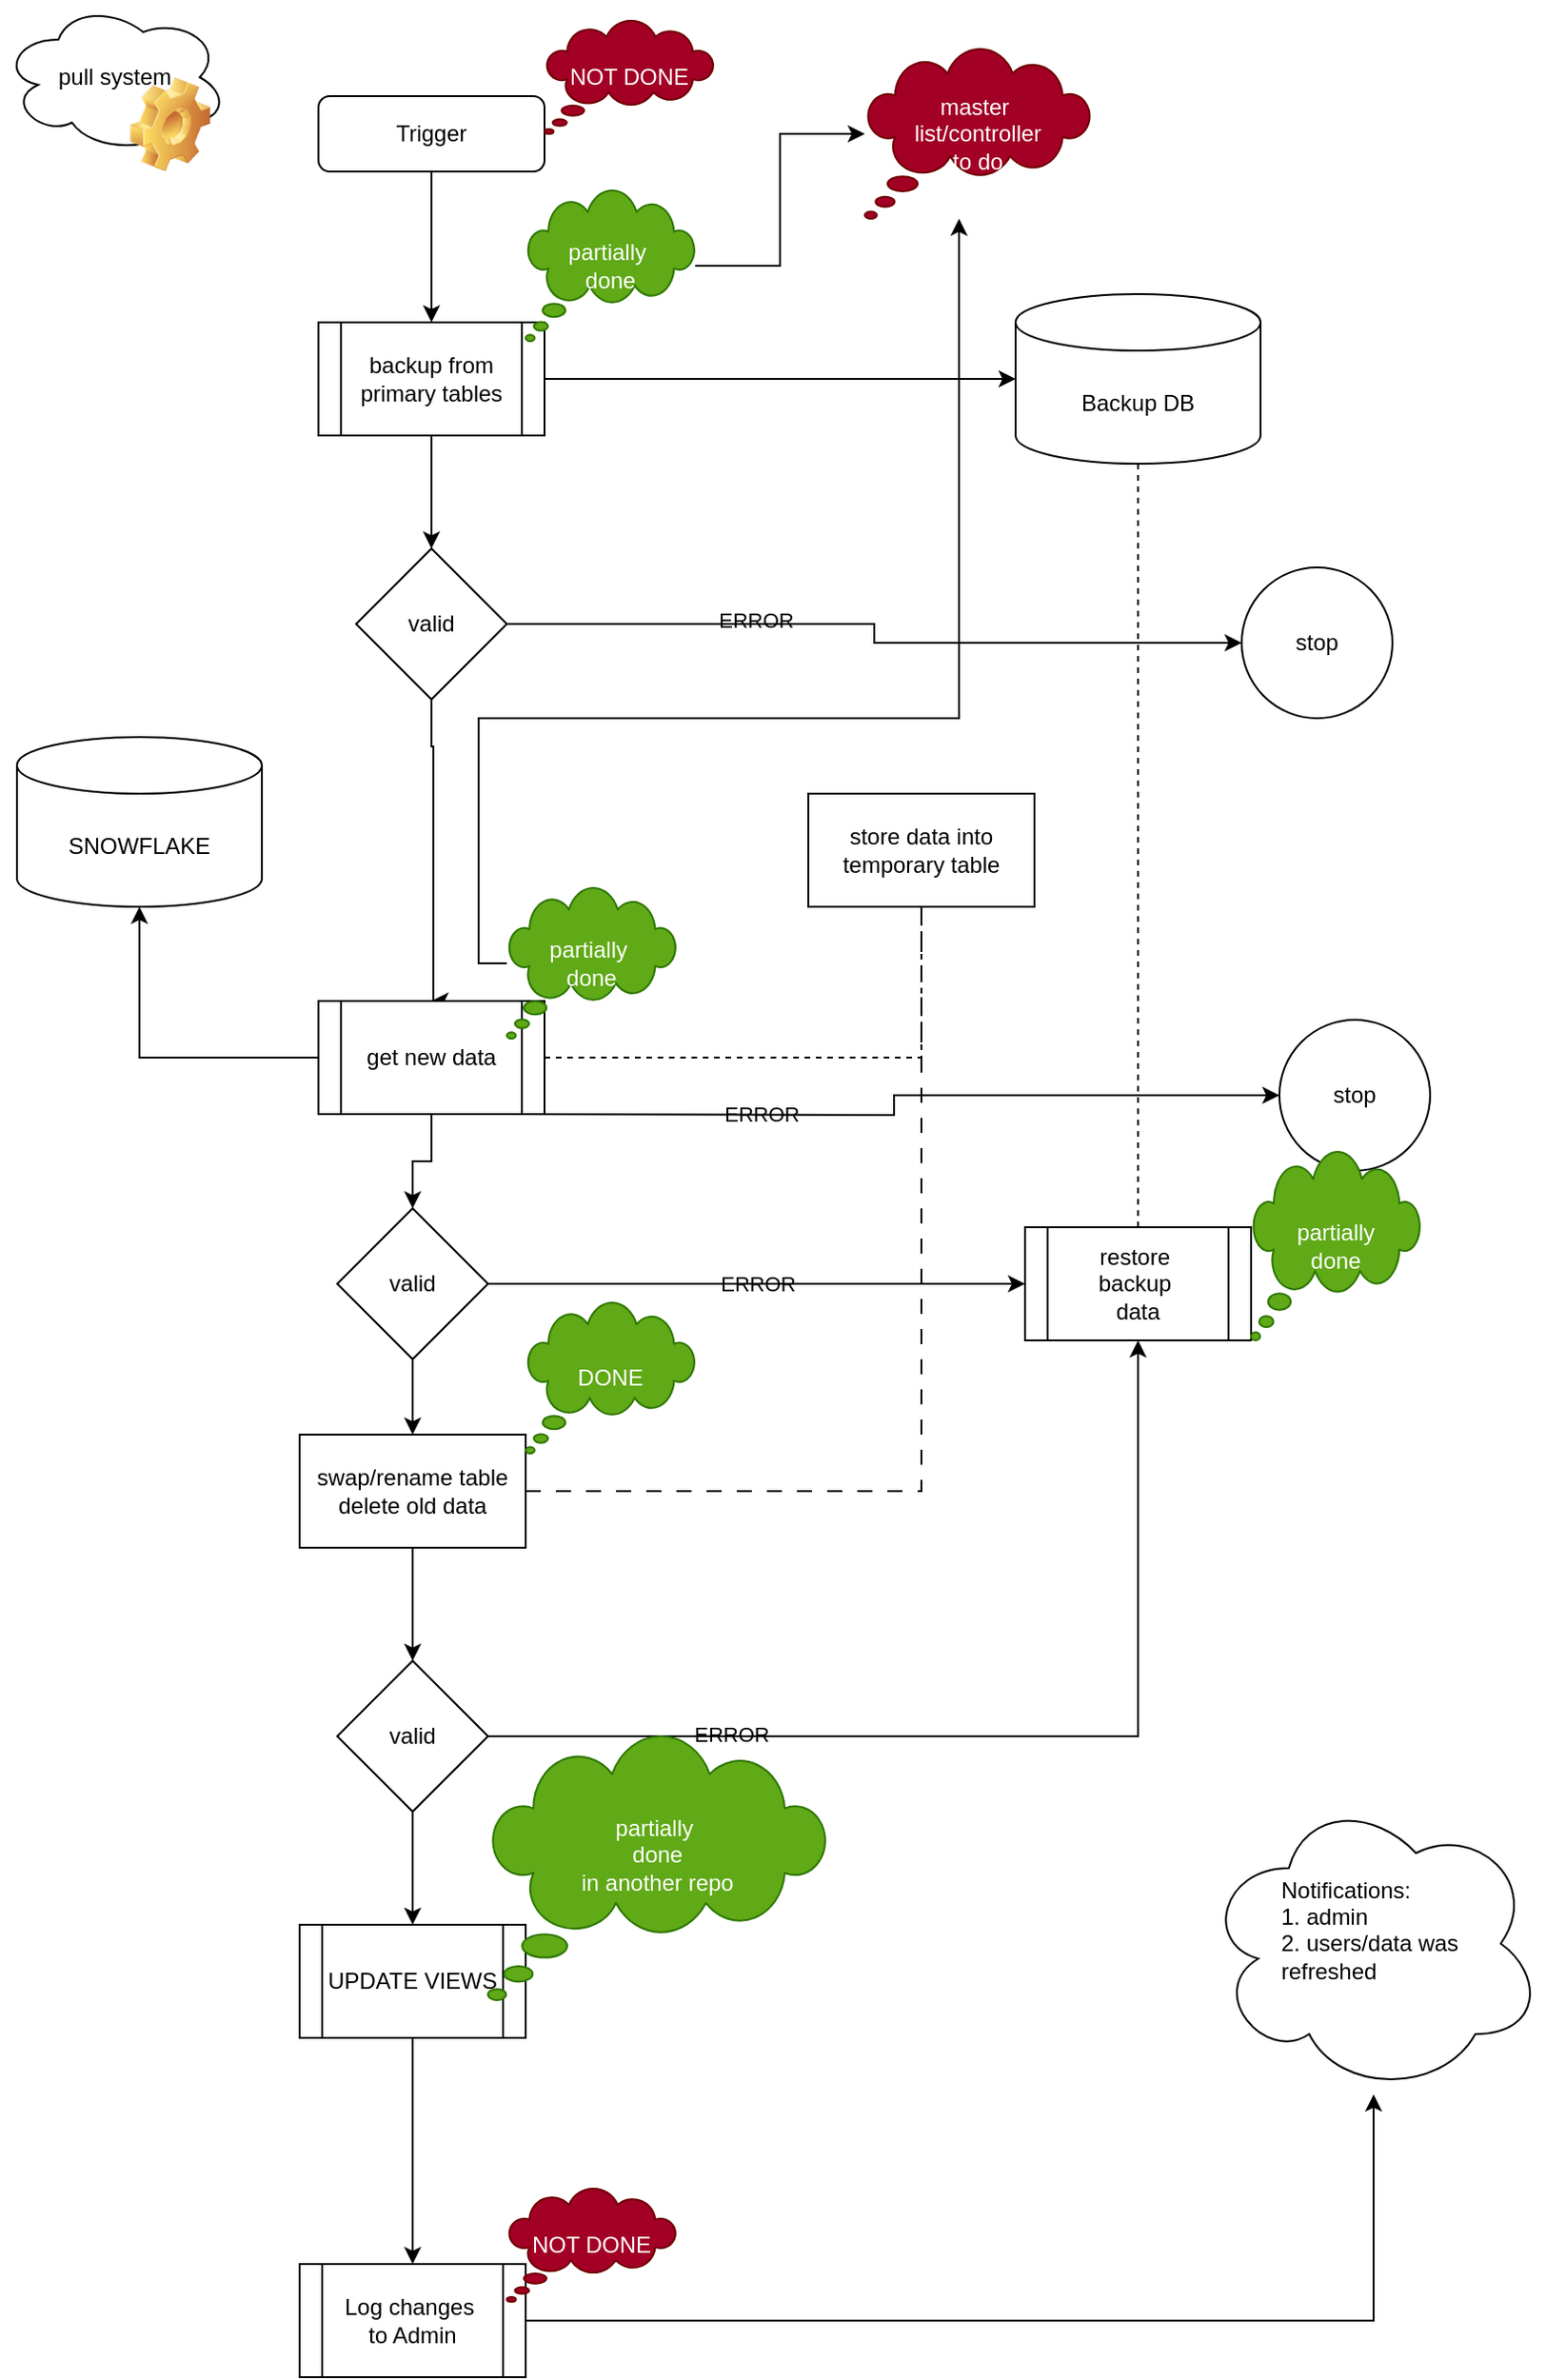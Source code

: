 <mxfile version="26.0.5">
  <diagram id="C5RBs43oDa-KdzZeNtuy" name="Page-1">
    <mxGraphModel dx="1589" dy="826" grid="1" gridSize="10" guides="1" tooltips="1" connect="1" arrows="1" fold="1" page="0" pageScale="1" pageWidth="583" pageHeight="827" background="none" math="0" shadow="0">
      <root>
        <mxCell id="WIyWlLk6GJQsqaUBKTNV-0" />
        <mxCell id="WIyWlLk6GJQsqaUBKTNV-1" parent="WIyWlLk6GJQsqaUBKTNV-0" />
        <mxCell id="ZRK5j3wljSKJTThkrk0z-1" style="edgeStyle=orthogonalEdgeStyle;rounded=0;orthogonalLoop=1;jettySize=auto;html=1;exitX=0.5;exitY=1;exitDx=0;exitDy=0;entryX=0.5;entryY=0;entryDx=0;entryDy=0;labelBackgroundColor=none;fontColor=default;" parent="WIyWlLk6GJQsqaUBKTNV-1" source="WIyWlLk6GJQsqaUBKTNV-3" target="ZRK5j3wljSKJTThkrk0z-0" edge="1">
          <mxGeometry relative="1" as="geometry" />
        </mxCell>
        <mxCell id="WIyWlLk6GJQsqaUBKTNV-3" value="Trigger" style="rounded=1;whiteSpace=wrap;html=1;fontSize=12;glass=0;strokeWidth=1;shadow=0;labelBackgroundColor=none;" parent="WIyWlLk6GJQsqaUBKTNV-1" vertex="1">
          <mxGeometry x="160" y="80" width="120" height="40" as="geometry" />
        </mxCell>
        <mxCell id="ZRK5j3wljSKJTThkrk0z-2" style="edgeStyle=orthogonalEdgeStyle;rounded=0;orthogonalLoop=1;jettySize=auto;html=1;entryX=0.5;entryY=0;entryDx=0;entryDy=0;labelBackgroundColor=none;fontColor=default;" parent="WIyWlLk6GJQsqaUBKTNV-1" source="ZRK5j3wljSKJTThkrk0z-0" target="ZRK5j3wljSKJTThkrk0z-3" edge="1">
          <mxGeometry relative="1" as="geometry">
            <mxPoint x="220" y="360" as="targetPoint" />
          </mxGeometry>
        </mxCell>
        <mxCell id="ZRK5j3wljSKJTThkrk0z-20" style="edgeStyle=orthogonalEdgeStyle;rounded=0;orthogonalLoop=1;jettySize=auto;html=1;entryX=0;entryY=0.5;entryDx=0;entryDy=0;entryPerimeter=0;labelBackgroundColor=none;fontColor=default;" parent="WIyWlLk6GJQsqaUBKTNV-1" source="ZRK5j3wljSKJTThkrk0z-0" target="ZRK5j3wljSKJTThkrk0z-21" edge="1">
          <mxGeometry relative="1" as="geometry">
            <mxPoint x="530" y="230" as="targetPoint" />
          </mxGeometry>
        </mxCell>
        <mxCell id="ZRK5j3wljSKJTThkrk0z-0" value="backup from primary tables" style="shape=process;whiteSpace=wrap;html=1;backgroundOutline=1;labelBackgroundColor=none;" parent="WIyWlLk6GJQsqaUBKTNV-1" vertex="1">
          <mxGeometry x="160" y="200" width="120" height="60" as="geometry" />
        </mxCell>
        <mxCell id="ZRK5j3wljSKJTThkrk0z-4" style="edgeStyle=orthogonalEdgeStyle;rounded=0;orthogonalLoop=1;jettySize=auto;html=1;entryX=0;entryY=0.5;entryDx=0;entryDy=0;labelBackgroundColor=none;fontColor=default;" parent="WIyWlLk6GJQsqaUBKTNV-1" source="ZRK5j3wljSKJTThkrk0z-3" target="ZRK5j3wljSKJTThkrk0z-5" edge="1">
          <mxGeometry relative="1" as="geometry">
            <mxPoint x="390" y="400" as="targetPoint" />
          </mxGeometry>
        </mxCell>
        <mxCell id="ZRK5j3wljSKJTThkrk0z-6" value="ERROR" style="edgeLabel;html=1;align=center;verticalAlign=middle;resizable=0;points=[];labelBackgroundColor=none;" parent="ZRK5j3wljSKJTThkrk0z-4" vertex="1" connectable="0">
          <mxGeometry x="-0.339" y="2" relative="1" as="geometry">
            <mxPoint as="offset" />
          </mxGeometry>
        </mxCell>
        <mxCell id="ZRK5j3wljSKJTThkrk0z-8" style="edgeStyle=orthogonalEdgeStyle;rounded=0;orthogonalLoop=1;jettySize=auto;html=1;entryX=0.5;entryY=0;entryDx=0;entryDy=0;labelBackgroundColor=none;fontColor=default;" parent="WIyWlLk6GJQsqaUBKTNV-1" source="ZRK5j3wljSKJTThkrk0z-3" target="ZRK5j3wljSKJTThkrk0z-17" edge="1">
          <mxGeometry relative="1" as="geometry">
            <mxPoint x="220" y="450" as="targetPoint" />
            <Array as="points">
              <mxPoint x="220" y="425" />
              <mxPoint x="221" y="425" />
            </Array>
          </mxGeometry>
        </mxCell>
        <mxCell id="ZRK5j3wljSKJTThkrk0z-3" value="valid" style="rhombus;whiteSpace=wrap;html=1;labelBackgroundColor=none;" parent="WIyWlLk6GJQsqaUBKTNV-1" vertex="1">
          <mxGeometry x="180" y="320" width="80" height="80" as="geometry" />
        </mxCell>
        <mxCell id="ZRK5j3wljSKJTThkrk0z-5" value="stop" style="ellipse;whiteSpace=wrap;html=1;aspect=fixed;labelBackgroundColor=none;" parent="WIyWlLk6GJQsqaUBKTNV-1" vertex="1">
          <mxGeometry x="650" y="330" width="80" height="80" as="geometry" />
        </mxCell>
        <mxCell id="ZRK5j3wljSKJTThkrk0z-11" value="" style="edgeStyle=orthogonalEdgeStyle;rounded=0;orthogonalLoop=1;jettySize=auto;html=1;labelBackgroundColor=none;fontColor=default;" parent="WIyWlLk6GJQsqaUBKTNV-1" edge="1">
          <mxGeometry relative="1" as="geometry">
            <mxPoint x="220" y="510" as="sourcePoint" />
          </mxGeometry>
        </mxCell>
        <mxCell id="ZRK5j3wljSKJTThkrk0z-14" value="" style="edgeStyle=orthogonalEdgeStyle;rounded=0;orthogonalLoop=1;jettySize=auto;html=1;labelBackgroundColor=none;fontColor=default;" parent="WIyWlLk6GJQsqaUBKTNV-1" target="ZRK5j3wljSKJTThkrk0z-13" edge="1">
          <mxGeometry relative="1" as="geometry">
            <mxPoint x="260" y="620" as="sourcePoint" />
          </mxGeometry>
        </mxCell>
        <mxCell id="ZRK5j3wljSKJTThkrk0z-15" value="ERROR" style="edgeLabel;html=1;align=center;verticalAlign=middle;resizable=0;points=[];labelBackgroundColor=none;" parent="ZRK5j3wljSKJTThkrk0z-14" vertex="1" connectable="0">
          <mxGeometry x="-0.357" y="1" relative="1" as="geometry">
            <mxPoint as="offset" />
          </mxGeometry>
        </mxCell>
        <mxCell id="ZRK5j3wljSKJTThkrk0z-13" value="stop" style="ellipse;whiteSpace=wrap;html=1;labelBackgroundColor=none;" parent="WIyWlLk6GJQsqaUBKTNV-1" vertex="1">
          <mxGeometry x="670" y="570" width="80" height="80" as="geometry" />
        </mxCell>
        <mxCell id="ZRK5j3wljSKJTThkrk0z-25" value="" style="edgeStyle=orthogonalEdgeStyle;rounded=0;orthogonalLoop=1;jettySize=auto;html=1;labelBackgroundColor=none;fontColor=default;" parent="WIyWlLk6GJQsqaUBKTNV-1" source="ZRK5j3wljSKJTThkrk0z-17" target="ZRK5j3wljSKJTThkrk0z-24" edge="1">
          <mxGeometry relative="1" as="geometry" />
        </mxCell>
        <mxCell id="ZRK5j3wljSKJTThkrk0z-43" style="edgeStyle=orthogonalEdgeStyle;rounded=0;orthogonalLoop=1;jettySize=auto;html=1;labelBackgroundColor=none;fontColor=default;" parent="WIyWlLk6GJQsqaUBKTNV-1" source="ZRK5j3wljSKJTThkrk0z-17" target="ZRK5j3wljSKJTThkrk0z-42" edge="1">
          <mxGeometry relative="1" as="geometry" />
        </mxCell>
        <mxCell id="ZRK5j3wljSKJTThkrk0z-47" value="" style="edgeStyle=orthogonalEdgeStyle;rounded=0;orthogonalLoop=1;jettySize=auto;html=1;dashed=1;endArrow=none;endFill=0;labelBackgroundColor=none;fontColor=default;" parent="WIyWlLk6GJQsqaUBKTNV-1" source="ZRK5j3wljSKJTThkrk0z-17" target="ZRK5j3wljSKJTThkrk0z-46" edge="1">
          <mxGeometry relative="1" as="geometry" />
        </mxCell>
        <mxCell id="ZRK5j3wljSKJTThkrk0z-17" value="get new data" style="shape=process;whiteSpace=wrap;html=1;backgroundOutline=1;labelBackgroundColor=none;" parent="WIyWlLk6GJQsqaUBKTNV-1" vertex="1">
          <mxGeometry x="160" y="560" width="120" height="60" as="geometry" />
        </mxCell>
        <mxCell id="ZRK5j3wljSKJTThkrk0z-29" style="edgeStyle=orthogonalEdgeStyle;rounded=0;orthogonalLoop=1;jettySize=auto;html=1;entryX=0.5;entryY=0;entryDx=0;entryDy=0;endArrow=none;endFill=0;dashed=1;labelBackgroundColor=none;fontColor=default;" parent="WIyWlLk6GJQsqaUBKTNV-1" source="ZRK5j3wljSKJTThkrk0z-21" target="ZRK5j3wljSKJTThkrk0z-27" edge="1">
          <mxGeometry relative="1" as="geometry" />
        </mxCell>
        <mxCell id="ZRK5j3wljSKJTThkrk0z-21" value="Backup DB" style="shape=cylinder3;whiteSpace=wrap;html=1;boundedLbl=1;backgroundOutline=1;size=15;labelBackgroundColor=none;" parent="WIyWlLk6GJQsqaUBKTNV-1" vertex="1">
          <mxGeometry x="530" y="185" width="130" height="90" as="geometry" />
        </mxCell>
        <mxCell id="ZRK5j3wljSKJTThkrk0z-26" value="ERROR" style="edgeStyle=orthogonalEdgeStyle;rounded=0;orthogonalLoop=1;jettySize=auto;html=1;entryX=0;entryY=0.5;entryDx=0;entryDy=0;labelBackgroundColor=none;fontColor=default;" parent="WIyWlLk6GJQsqaUBKTNV-1" source="ZRK5j3wljSKJTThkrk0z-24" target="ZRK5j3wljSKJTThkrk0z-27" edge="1">
          <mxGeometry relative="1" as="geometry">
            <mxPoint x="400" y="910" as="targetPoint" />
          </mxGeometry>
        </mxCell>
        <mxCell id="ZRK5j3wljSKJTThkrk0z-51" value="" style="edgeStyle=orthogonalEdgeStyle;rounded=0;orthogonalLoop=1;jettySize=auto;html=1;labelBackgroundColor=none;fontColor=default;" parent="WIyWlLk6GJQsqaUBKTNV-1" source="ZRK5j3wljSKJTThkrk0z-24" target="ZRK5j3wljSKJTThkrk0z-50" edge="1">
          <mxGeometry relative="1" as="geometry" />
        </mxCell>
        <mxCell id="ZRK5j3wljSKJTThkrk0z-24" value="valid" style="rhombus;whiteSpace=wrap;html=1;labelBackgroundColor=none;" parent="WIyWlLk6GJQsqaUBKTNV-1" vertex="1">
          <mxGeometry x="170" y="670" width="80" height="80" as="geometry" />
        </mxCell>
        <mxCell id="ZRK5j3wljSKJTThkrk0z-27" value="restore&amp;nbsp;&lt;div&gt;backup&amp;nbsp;&lt;/div&gt;&lt;div&gt;data&lt;/div&gt;" style="shape=process;whiteSpace=wrap;html=1;backgroundOutline=1;labelBackgroundColor=none;" parent="WIyWlLk6GJQsqaUBKTNV-1" vertex="1">
          <mxGeometry x="535" y="680" width="120" height="60" as="geometry" />
        </mxCell>
        <mxCell id="ZRK5j3wljSKJTThkrk0z-28" style="edgeStyle=orthogonalEdgeStyle;rounded=0;orthogonalLoop=1;jettySize=auto;html=1;exitX=0.5;exitY=1;exitDx=0;exitDy=0;exitPerimeter=0;labelBackgroundColor=none;fontColor=default;" parent="WIyWlLk6GJQsqaUBKTNV-1" source="ZRK5j3wljSKJTThkrk0z-21" target="ZRK5j3wljSKJTThkrk0z-21" edge="1">
          <mxGeometry relative="1" as="geometry" />
        </mxCell>
        <mxCell id="ZRK5j3wljSKJTThkrk0z-39" style="edgeStyle=orthogonalEdgeStyle;rounded=0;orthogonalLoop=1;jettySize=auto;html=1;labelBackgroundColor=none;fontColor=default;" parent="WIyWlLk6GJQsqaUBKTNV-1" source="ZRK5j3wljSKJTThkrk0z-31" target="ZRK5j3wljSKJTThkrk0z-38" edge="1">
          <mxGeometry relative="1" as="geometry" />
        </mxCell>
        <mxCell id="ZRK5j3wljSKJTThkrk0z-31" value="Log changes&amp;nbsp;&lt;div&gt;to Admin&lt;/div&gt;" style="shape=process;whiteSpace=wrap;html=1;backgroundOutline=1;labelBackgroundColor=none;" parent="WIyWlLk6GJQsqaUBKTNV-1" vertex="1">
          <mxGeometry x="150" y="1230" width="120" height="60" as="geometry" />
        </mxCell>
        <mxCell id="ZRK5j3wljSKJTThkrk0z-34" style="edgeStyle=orthogonalEdgeStyle;rounded=0;orthogonalLoop=1;jettySize=auto;html=1;entryX=0.5;entryY=0;entryDx=0;entryDy=0;labelBackgroundColor=none;fontColor=default;" parent="WIyWlLk6GJQsqaUBKTNV-1" source="ZRK5j3wljSKJTThkrk0z-33" target="ZRK5j3wljSKJTThkrk0z-31" edge="1">
          <mxGeometry relative="1" as="geometry" />
        </mxCell>
        <mxCell id="ZRK5j3wljSKJTThkrk0z-33" value="UPDATE VIEWS" style="shape=process;whiteSpace=wrap;html=1;backgroundOutline=1;labelBackgroundColor=none;" parent="WIyWlLk6GJQsqaUBKTNV-1" vertex="1">
          <mxGeometry x="150" y="1050" width="120" height="60" as="geometry" />
        </mxCell>
        <mxCell id="ZRK5j3wljSKJTThkrk0z-38" value="&lt;blockquote style=&quot;margin: 0 0 0 40px; border: none; padding: 0px;&quot;&gt;&lt;div style=&quot;text-align: left;&quot;&gt;Notifications:&lt;/div&gt;&lt;div style=&quot;text-align: left;&quot;&gt;1. admin&lt;/div&gt;&lt;div style=&quot;text-align: left;&quot;&gt;2. users/data was refreshed&lt;/div&gt;&lt;/blockquote&gt;&lt;div&gt;&lt;br&gt;&lt;/div&gt;" style="ellipse;shape=cloud;whiteSpace=wrap;html=1;labelBackgroundColor=none;" parent="WIyWlLk6GJQsqaUBKTNV-1" vertex="1">
          <mxGeometry x="630" y="980" width="180" height="160" as="geometry" />
        </mxCell>
        <mxCell id="ZRK5j3wljSKJTThkrk0z-42" value="SNOWFLAKE" style="shape=cylinder3;whiteSpace=wrap;html=1;boundedLbl=1;backgroundOutline=1;size=15;labelBackgroundColor=none;" parent="WIyWlLk6GJQsqaUBKTNV-1" vertex="1">
          <mxGeometry y="420" width="130" height="90" as="geometry" />
        </mxCell>
        <mxCell id="ZRK5j3wljSKJTThkrk0z-45" value="pull system" style="ellipse;shape=cloud;whiteSpace=wrap;html=1;labelBackgroundColor=none;" parent="WIyWlLk6GJQsqaUBKTNV-1" vertex="1">
          <mxGeometry x="-8" y="30" width="120" height="80" as="geometry" />
        </mxCell>
        <mxCell id="ZRK5j3wljSKJTThkrk0z-44" value="" style="shape=image;html=1;verticalLabelPosition=bottom;verticalAlign=top;imageAspect=1;aspect=fixed;image=img/clipart/Gear_128x128.png;labelBackgroundColor=none;" parent="WIyWlLk6GJQsqaUBKTNV-1" vertex="1">
          <mxGeometry x="60" y="70" width="42.62" height="50" as="geometry" />
        </mxCell>
        <mxCell id="ZRK5j3wljSKJTThkrk0z-46" value="store data into temporary table" style="whiteSpace=wrap;html=1;labelBackgroundColor=none;" parent="WIyWlLk6GJQsqaUBKTNV-1" vertex="1">
          <mxGeometry x="420" y="450" width="120" height="60" as="geometry" />
        </mxCell>
        <mxCell id="ZRK5j3wljSKJTThkrk0z-54" value="" style="edgeStyle=orthogonalEdgeStyle;rounded=0;orthogonalLoop=1;jettySize=auto;html=1;labelBackgroundColor=none;fontColor=default;" parent="WIyWlLk6GJQsqaUBKTNV-1" source="ZRK5j3wljSKJTThkrk0z-50" target="ZRK5j3wljSKJTThkrk0z-53" edge="1">
          <mxGeometry relative="1" as="geometry" />
        </mxCell>
        <mxCell id="ZRK5j3wljSKJTThkrk0z-58" style="edgeStyle=orthogonalEdgeStyle;rounded=0;orthogonalLoop=1;jettySize=auto;html=1;entryX=0.5;entryY=1;entryDx=0;entryDy=0;dashed=1;dashPattern=8 8;endArrow=none;endFill=0;labelBackgroundColor=none;fontColor=default;" parent="WIyWlLk6GJQsqaUBKTNV-1" source="ZRK5j3wljSKJTThkrk0z-50" target="ZRK5j3wljSKJTThkrk0z-46" edge="1">
          <mxGeometry relative="1" as="geometry" />
        </mxCell>
        <mxCell id="ZRK5j3wljSKJTThkrk0z-50" value="swap/rename table&lt;div&gt;delete old data&lt;/div&gt;" style="whiteSpace=wrap;html=1;labelBackgroundColor=none;" parent="WIyWlLk6GJQsqaUBKTNV-1" vertex="1">
          <mxGeometry x="150" y="790" width="120" height="60" as="geometry" />
        </mxCell>
        <mxCell id="ZRK5j3wljSKJTThkrk0z-55" style="edgeStyle=orthogonalEdgeStyle;rounded=0;orthogonalLoop=1;jettySize=auto;html=1;entryX=0.5;entryY=1;entryDx=0;entryDy=0;labelBackgroundColor=none;fontColor=default;" parent="WIyWlLk6GJQsqaUBKTNV-1" source="ZRK5j3wljSKJTThkrk0z-53" target="ZRK5j3wljSKJTThkrk0z-27" edge="1">
          <mxGeometry relative="1" as="geometry" />
        </mxCell>
        <mxCell id="ZRK5j3wljSKJTThkrk0z-57" value="ERROR" style="edgeLabel;html=1;align=center;verticalAlign=middle;resizable=0;points=[];labelBackgroundColor=none;" parent="ZRK5j3wljSKJTThkrk0z-55" vertex="1" connectable="0">
          <mxGeometry x="-0.535" y="1" relative="1" as="geometry">
            <mxPoint as="offset" />
          </mxGeometry>
        </mxCell>
        <mxCell id="ZRK5j3wljSKJTThkrk0z-56" style="edgeStyle=orthogonalEdgeStyle;rounded=0;orthogonalLoop=1;jettySize=auto;html=1;entryX=0.5;entryY=0;entryDx=0;entryDy=0;labelBackgroundColor=none;fontColor=default;" parent="WIyWlLk6GJQsqaUBKTNV-1" source="ZRK5j3wljSKJTThkrk0z-53" target="ZRK5j3wljSKJTThkrk0z-33" edge="1">
          <mxGeometry relative="1" as="geometry" />
        </mxCell>
        <mxCell id="ZRK5j3wljSKJTThkrk0z-53" value="valid" style="rhombus;whiteSpace=wrap;html=1;labelBackgroundColor=none;" parent="WIyWlLk6GJQsqaUBKTNV-1" vertex="1">
          <mxGeometry x="170" y="910" width="80" height="80" as="geometry" />
        </mxCell>
        <mxCell id="C-GdJFwpa_Lm7cTs0JsF-0" value="NOT DONE" style="whiteSpace=wrap;html=1;shape=mxgraph.basic.cloud_callout;fillColor=#a20025;fontColor=#ffffff;strokeColor=#6F0000;" vertex="1" parent="WIyWlLk6GJQsqaUBKTNV-1">
          <mxGeometry x="280" y="40" width="90" height="60" as="geometry" />
        </mxCell>
        <mxCell id="C-GdJFwpa_Lm7cTs0JsF-3" style="edgeStyle=orthogonalEdgeStyle;rounded=0;orthogonalLoop=1;jettySize=auto;html=1;" edge="1" parent="WIyWlLk6GJQsqaUBKTNV-1" source="C-GdJFwpa_Lm7cTs0JsF-1" target="C-GdJFwpa_Lm7cTs0JsF-2">
          <mxGeometry relative="1" as="geometry" />
        </mxCell>
        <mxCell id="C-GdJFwpa_Lm7cTs0JsF-1" value="partially&amp;nbsp;&lt;div&gt;done&lt;/div&gt;" style="whiteSpace=wrap;html=1;shape=mxgraph.basic.cloud_callout;fillColor=#60a917;fontColor=#ffffff;strokeColor=#2D7600;" vertex="1" parent="WIyWlLk6GJQsqaUBKTNV-1">
          <mxGeometry x="270" y="130" width="90" height="80" as="geometry" />
        </mxCell>
        <mxCell id="C-GdJFwpa_Lm7cTs0JsF-2" value="master&amp;nbsp;&lt;div&gt;list/controller&lt;/div&gt;&lt;div&gt;to do&lt;/div&gt;" style="whiteSpace=wrap;html=1;shape=mxgraph.basic.cloud_callout;fillColor=#a20025;fontColor=#ffffff;strokeColor=#6F0000;" vertex="1" parent="WIyWlLk6GJQsqaUBKTNV-1">
          <mxGeometry x="450" y="55" width="120" height="90" as="geometry" />
        </mxCell>
        <mxCell id="C-GdJFwpa_Lm7cTs0JsF-5" style="edgeStyle=orthogonalEdgeStyle;rounded=0;orthogonalLoop=1;jettySize=auto;html=1;" edge="1" parent="WIyWlLk6GJQsqaUBKTNV-1" source="C-GdJFwpa_Lm7cTs0JsF-4" target="C-GdJFwpa_Lm7cTs0JsF-2">
          <mxGeometry relative="1" as="geometry">
            <Array as="points">
              <mxPoint x="245" y="410" />
              <mxPoint x="500" y="410" />
            </Array>
          </mxGeometry>
        </mxCell>
        <mxCell id="C-GdJFwpa_Lm7cTs0JsF-4" value="partially&amp;nbsp;&lt;div&gt;done&lt;/div&gt;" style="whiteSpace=wrap;html=1;shape=mxgraph.basic.cloud_callout;fillColor=#60a917;fontColor=#ffffff;strokeColor=#2D7600;" vertex="1" parent="WIyWlLk6GJQsqaUBKTNV-1">
          <mxGeometry x="260" y="500" width="90" height="80" as="geometry" />
        </mxCell>
        <mxCell id="C-GdJFwpa_Lm7cTs0JsF-6" value="DONE" style="whiteSpace=wrap;html=1;shape=mxgraph.basic.cloud_callout;fillColor=#60a917;fontColor=#ffffff;strokeColor=#2D7600;" vertex="1" parent="WIyWlLk6GJQsqaUBKTNV-1">
          <mxGeometry x="270" y="720" width="90" height="80" as="geometry" />
        </mxCell>
        <mxCell id="C-GdJFwpa_Lm7cTs0JsF-7" value="partially&lt;div&gt;done&lt;/div&gt;" style="whiteSpace=wrap;html=1;shape=mxgraph.basic.cloud_callout;fillColor=#60a917;fontColor=#ffffff;strokeColor=#2D7600;" vertex="1" parent="WIyWlLk6GJQsqaUBKTNV-1">
          <mxGeometry x="655" y="640" width="90" height="100" as="geometry" />
        </mxCell>
        <mxCell id="C-GdJFwpa_Lm7cTs0JsF-8" value="partially&amp;nbsp;&lt;div&gt;done&lt;/div&gt;&lt;div&gt;in another repo&lt;/div&gt;&lt;div&gt;&lt;br&gt;&lt;/div&gt;" style="whiteSpace=wrap;html=1;shape=mxgraph.basic.cloud_callout;fillColor=#60a917;fontColor=#ffffff;strokeColor=#2D7600;" vertex="1" parent="WIyWlLk6GJQsqaUBKTNV-1">
          <mxGeometry x="250" y="950" width="180" height="140" as="geometry" />
        </mxCell>
        <mxCell id="C-GdJFwpa_Lm7cTs0JsF-9" value="NOT DONE" style="whiteSpace=wrap;html=1;shape=mxgraph.basic.cloud_callout;fillColor=#a20025;fontColor=#ffffff;strokeColor=#6F0000;" vertex="1" parent="WIyWlLk6GJQsqaUBKTNV-1">
          <mxGeometry x="260" y="1190" width="90" height="60" as="geometry" />
        </mxCell>
      </root>
    </mxGraphModel>
  </diagram>
</mxfile>
